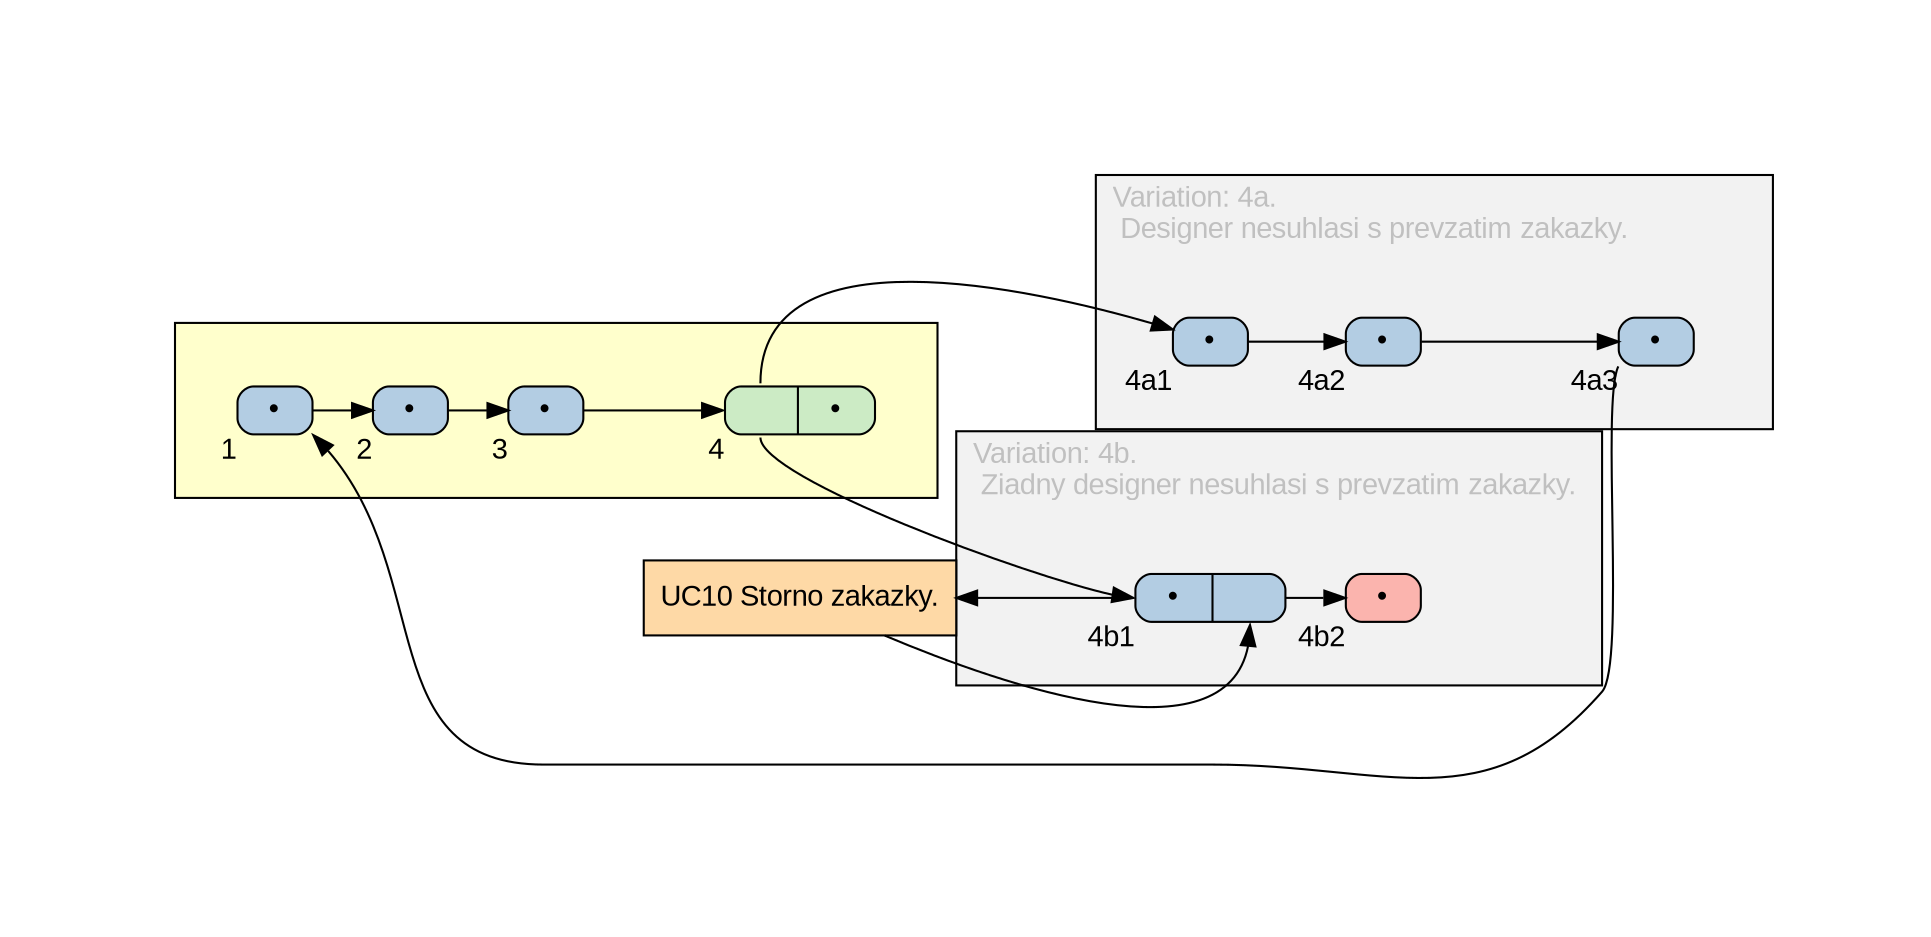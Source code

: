 digraph mygraph {
	rankdir="LR"
	fontcolor="gray"
	fontname="Arial"
	margin="1"
	dpi="62"
	node [
		shape="Mrecord",
		style="filled",
		label="",
		fontname="Arial",
		width="0.5",
		height="0.1",
		fillcolor="#b3cde3"
	]
	edge [
		fontname="Arial"
	]
	ranksep="0.4"
	nodesep="0.2"
	 labeljust="l"
	subgraph cluster_UC4 {
		bgcolor="#ffffcc"
		label=""
		margin="30"
		"UC41" [xlabel="1", label="{<JMP>&bull;}", tooltip="Koordinator priradi designera ku zakazke.", width="0.5"]
		"UC42" [xlabel="2", label="{<JMP>&bull;}", tooltip="System notifikuje designera o zakazke.", width="0.5"]
		"UC43" [xlabel="3", label="{<JMP>&bull;}", tooltip="Designer si prezrie zakazku.", width="0.5"]
		"UC44" [xlabel="4", fillcolor="#ccebc5", label="{<VAR>|<JMP>&bull;}", tooltip="Designer suhlasi s prevzatim zakazky.", width="1.0"]
	}
	subgraph cluster_UC44a {
		label="Variation: 4a.\l Designer nesuhlasi s prevzatim zakazky. "
		bgcolor="#f2f2f2"
		fontcolor="gray"
		margin="30"
		"UC44a1" [xlabel="4a1", label="{<JMP>&bull;}", tooltip="Designer informuje koordinatora o nesuhlase.", width="0.5"]
		"UC44a2" [xlabel="4a2", label="{<JMP>&bull;}", tooltip="Koordinator odstrani designera zo zakazky.", width="0.5"]
		"UC44a3" [xlabel="4a3", label="{<JMP>&bull;}", tooltip="Koordinator priradi zakazku inemu designerovi.", width="0.5"]
	}
	subgraph cluster_UC44b {
		label="Variation: 4b.\l Ziadny designer nesuhlasi s prevzatim zakazky. "
		bgcolor="#f2f2f2"
		fontcolor="gray"
		margin="30"
		"UC44b1" [xlabel="4b1", label="{<JMP>&bull;|<EXT>}", tooltip="Storno zakazky.", width="1.0"]
		"UC44b2" [xlabel="4b2", fillcolor="#fbb4ae", label="{<JMP>&bull;}", tooltip="Use-case is terminated.", width="0.5"]
	}
	"UC10" [fillcolor="#fed9a6", shape="box", height="0.5", label="UC10 Storno zakazky.", URL="../UC10/UC10.html", target="_top"]
	"UC44b1":"JMP" -> "UC10" [URL="#UC4_4b1"]
	"UC10" -> "UC44b1":"EXT" 
	"UC41":"JMP" -> "UC42":"JMP" [URL="#UC4_1"]
	"UC42":"JMP" -> "UC43":"JMP" [URL="#UC4_2"]
	"UC43":"JMP" -> "UC44":"VAR" [URL="#UC4_3"]
	"UC44":"VAR" -> "UC44a1":"JMP" [URL="#UC4_4"]
	"UC44a1":"JMP" -> "UC44a2":"JMP" [URL="#UC4_4a1"]
	"UC44a2":"JMP" -> "UC44a3":"JMP" [URL="#UC4_4a2"]
	"UC44a3":"JMP" -> "UC41":"JMP" [URL="#UC4_4a3"]
	"UC44":"VAR" -> "UC44b1":"JMP" [URL="#UC4_4"]
	"UC44b1":"EXT" -> "UC44b2":"JMP" [URL="#UC4_4b1"]
}
